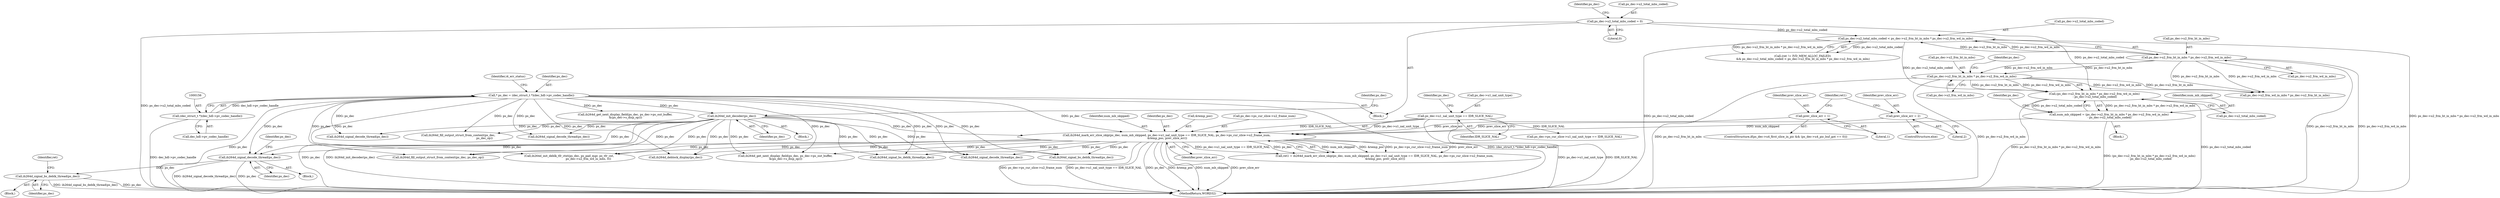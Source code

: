 digraph "0_Android_e629194c62a9a129ce378e08cb1059a8a53f1795@API" {
"1001553" [label="(Call,ih264d_signal_decode_thread(ps_dec))"];
"1000896" [label="(Call,ih264d_init_decoder(ps_dec))"];
"1000153" [label="(Call,* ps_dec = (dec_struct_t *)(dec_hdl->pv_codec_handle))"];
"1000155" [label="(Call,(dec_struct_t *)(dec_hdl->pv_codec_handle))"];
"1001509" [label="(Call,ih264d_mark_err_slice_skip(ps_dec, num_mb_skipped, ps_dec->u1_nal_unit_type == IDR_SLICE_NAL, ps_dec->ps_cur_slice->u2_frame_num,\n &temp_poc, prev_slice_err))"];
"1001477" [label="(Call,num_mb_skipped = (ps_dec->u2_frm_ht_in_mbs * ps_dec->u2_frm_wd_in_mbs)\n - ps_dec->u2_total_mbs_coded)"];
"1001479" [label="(Call,(ps_dec->u2_frm_ht_in_mbs * ps_dec->u2_frm_wd_in_mbs)\n - ps_dec->u2_total_mbs_coded)"];
"1001480" [label="(Call,ps_dec->u2_frm_ht_in_mbs * ps_dec->u2_frm_wd_in_mbs)"];
"1001465" [label="(Call,ps_dec->u2_frm_ht_in_mbs * ps_dec->u2_frm_wd_in_mbs)"];
"1001461" [label="(Call,ps_dec->u2_total_mbs_coded < ps_dec->u2_frm_ht_in_mbs * ps_dec->u2_frm_wd_in_mbs)"];
"1000908" [label="(Call,ps_dec->u2_total_mbs_coded = 0)"];
"1001512" [label="(Call,ps_dec->u1_nal_unit_type == IDR_SLICE_NAL)"];
"1001504" [label="(Call,prev_slice_err = 2)"];
"1001500" [label="(Call,prev_slice_err = 1)"];
"1001562" [label="(Call,ih264d_signal_bs_deblk_thread(ps_dec))"];
"1000900" [label="(Identifier,ps_dec)"];
"1001480" [label="(Call,ps_dec->u2_frm_ht_in_mbs * ps_dec->u2_frm_wd_in_mbs)"];
"1001519" [label="(Identifier,ps_dec)"];
"1000155" [label="(Call,(dec_struct_t *)(dec_hdl->pv_codec_handle))"];
"1001508" [label="(Identifier,ret1)"];
"1001676" [label="(Call,ih264d_signal_decode_thread(ps_dec))"];
"1001493" [label="(Identifier,ps_dec)"];
"1001962" [label="(Call,ih264d_signal_bs_deblk_thread(ps_dec))"];
"1001552" [label="(Block,)"];
"1001642" [label="(Call,ih264d_init_deblk_tfr_ctxt(ps_dec, ps_pad_mgr, ps_tfr_cxt,\n                                           ps_dec->u2_frm_wd_in_mbs, 0))"];
"1001840" [label="(Call,ih264d_deblock_display(ps_dec))"];
"1001469" [label="(Call,ps_dec->u2_frm_wd_in_mbs)"];
"1002004" [label="(Call,ih264d_fill_output_struct_from_context(ps_dec, ps_dec_op))"];
"1001524" [label="(Identifier,prev_slice_err)"];
"1001511" [label="(Identifier,num_mb_skipped)"];
"1001478" [label="(Identifier,num_mb_skipped)"];
"1001461" [label="(Call,ps_dec->u2_total_mbs_coded < ps_dec->u2_frm_ht_in_mbs * ps_dec->u2_frm_wd_in_mbs)"];
"1001477" [label="(Call,num_mb_skipped = (ps_dec->u2_frm_ht_in_mbs * ps_dec->u2_frm_wd_in_mbs)\n - ps_dec->u2_total_mbs_coded)"];
"1000912" [label="(Literal,0)"];
"1001561" [label="(Block,)"];
"1001179" [label="(Call,ih264d_signal_decode_thread(ps_dec))"];
"1001510" [label="(Identifier,ps_dec)"];
"1001509" [label="(Call,ih264d_mark_err_slice_skip(ps_dec, num_mb_skipped, ps_dec->u1_nal_unit_type == IDR_SLICE_NAL, ps_dec->ps_cur_slice->u2_frame_num,\n &temp_poc, prev_slice_err))"];
"1000157" [label="(Call,dec_hdl->pv_codec_handle)"];
"1001503" [label="(ControlStructure,else)"];
"1001554" [label="(Identifier,ps_dec)"];
"1001384" [label="(Call,ih264d_signal_decode_thread(ps_dec))"];
"1001505" [label="(Identifier,prev_slice_err)"];
"1001502" [label="(Literal,1)"];
"1001465" [label="(Call,ps_dec->u2_frm_ht_in_mbs * ps_dec->u2_frm_wd_in_mbs)"];
"1001462" [label="(Call,ps_dec->u2_total_mbs_coded)"];
"1001501" [label="(Identifier,prev_slice_err)"];
"1001563" [label="(Identifier,ps_dec)"];
"1002124" [label="(MethodReturn,WORD32)"];
"1000151" [label="(Block,)"];
"1001466" [label="(Call,ps_dec->u2_frm_ht_in_mbs)"];
"1000162" [label="(Identifier,i4_err_status)"];
"1001522" [label="(Call,&temp_poc)"];
"1001479" [label="(Call,(ps_dec->u2_frm_ht_in_mbs * ps_dec->u2_frm_wd_in_mbs)\n - ps_dec->u2_total_mbs_coded)"];
"1001488" [label="(Identifier,ps_dec)"];
"1001490" [label="(ControlStructure,if(ps_dec->u4_first_slice_in_pic && (ps_dec->u4_pic_buf_got == 0)))"];
"1001558" [label="(Identifier,ps_dec)"];
"1001553" [label="(Call,ih264d_signal_decode_thread(ps_dec))"];
"1000897" [label="(Identifier,ps_dec)"];
"1001516" [label="(Identifier,IDR_SLICE_NAL)"];
"1001481" [label="(Call,ps_dec->u2_frm_ht_in_mbs)"];
"1001243" [label="(Call,ih264d_fill_output_struct_from_context(ps_dec,\n                                                           ps_dec_op))"];
"1000153" [label="(Call,* ps_dec = (dec_struct_t *)(dec_hdl->pv_codec_handle))"];
"1001506" [label="(Literal,2)"];
"1001976" [label="(Call,ih264d_get_next_display_field(ps_dec, ps_dec->ps_out_buffer,\n &(ps_dec->s_disp_op)))"];
"1000908" [label="(Call,ps_dec->u2_total_mbs_coded = 0)"];
"1000915" [label="(Identifier,ps_dec)"];
"1001513" [label="(Call,ps_dec->u1_nal_unit_type)"];
"1000896" [label="(Call,ih264d_init_decoder(ps_dec))"];
"1001784" [label="(Call,ih264d_signal_bs_deblk_thread(ps_dec))"];
"1001512" [label="(Call,ps_dec->u1_nal_unit_type == IDR_SLICE_NAL)"];
"1001457" [label="(Call,(ret != IVD_MEM_ALLOC_FAILED)\n && ps_dec->u2_total_mbs_coded < ps_dec->u2_frm_ht_in_mbs * ps_dec->u2_frm_wd_in_mbs)"];
"1001868" [label="(Call,ps_dec->ps_cur_slice->u1_nal_unit_type == IDR_SLICE_NAL)"];
"1001562" [label="(Call,ih264d_signal_bs_deblk_thread(ps_dec))"];
"1000713" [label="(Call,ih264d_get_next_display_field(ps_dec, ps_dec->ps_out_buffer,\n &(ps_dec->s_disp_op)))"];
"1001500" [label="(Call,prev_slice_err = 1)"];
"1001627" [label="(Call,ps_dec->u2_frm_wd_in_mbs * ps_dec->u2_frm_ht_in_mbs)"];
"1000909" [label="(Call,ps_dec->u2_total_mbs_coded)"];
"1001517" [label="(Call,ps_dec->ps_cur_slice->u2_frame_num)"];
"1001504" [label="(Call,prev_slice_err = 2)"];
"1001484" [label="(Call,ps_dec->u2_frm_wd_in_mbs)"];
"1001566" [label="(Identifier,ret)"];
"1000895" [label="(Block,)"];
"1001507" [label="(Call,ret1 = ih264d_mark_err_slice_skip(ps_dec, num_mb_skipped, ps_dec->u1_nal_unit_type == IDR_SLICE_NAL, ps_dec->ps_cur_slice->u2_frame_num,\n &temp_poc, prev_slice_err))"];
"1000154" [label="(Identifier,ps_dec)"];
"1001487" [label="(Call,ps_dec->u2_total_mbs_coded)"];
"1001472" [label="(Block,)"];
"1001553" -> "1001552"  [label="AST: "];
"1001553" -> "1001554"  [label="CFG: "];
"1001554" -> "1001553"  [label="AST: "];
"1001558" -> "1001553"  [label="CFG: "];
"1001553" -> "1002124"  [label="DDG: ps_dec"];
"1001553" -> "1002124"  [label="DDG: ih264d_signal_decode_thread(ps_dec)"];
"1000896" -> "1001553"  [label="DDG: ps_dec"];
"1001509" -> "1001553"  [label="DDG: ps_dec"];
"1000153" -> "1001553"  [label="DDG: ps_dec"];
"1001553" -> "1001562"  [label="DDG: ps_dec"];
"1000896" -> "1000895"  [label="AST: "];
"1000896" -> "1000897"  [label="CFG: "];
"1000897" -> "1000896"  [label="AST: "];
"1000900" -> "1000896"  [label="CFG: "];
"1000896" -> "1002124"  [label="DDG: ps_dec"];
"1000896" -> "1002124"  [label="DDG: ih264d_init_decoder(ps_dec)"];
"1000153" -> "1000896"  [label="DDG: ps_dec"];
"1000896" -> "1001179"  [label="DDG: ps_dec"];
"1000896" -> "1001243"  [label="DDG: ps_dec"];
"1000896" -> "1001384"  [label="DDG: ps_dec"];
"1000896" -> "1001509"  [label="DDG: ps_dec"];
"1000896" -> "1001642"  [label="DDG: ps_dec"];
"1000896" -> "1001676"  [label="DDG: ps_dec"];
"1000896" -> "1001784"  [label="DDG: ps_dec"];
"1000896" -> "1001840"  [label="DDG: ps_dec"];
"1000896" -> "1001962"  [label="DDG: ps_dec"];
"1000896" -> "1001976"  [label="DDG: ps_dec"];
"1000896" -> "1002004"  [label="DDG: ps_dec"];
"1000153" -> "1000151"  [label="AST: "];
"1000153" -> "1000155"  [label="CFG: "];
"1000154" -> "1000153"  [label="AST: "];
"1000155" -> "1000153"  [label="AST: "];
"1000162" -> "1000153"  [label="CFG: "];
"1000153" -> "1002124"  [label="DDG: (dec_struct_t *)(dec_hdl->pv_codec_handle)"];
"1000153" -> "1002124"  [label="DDG: ps_dec"];
"1000155" -> "1000153"  [label="DDG: dec_hdl->pv_codec_handle"];
"1000153" -> "1000713"  [label="DDG: ps_dec"];
"1000153" -> "1001179"  [label="DDG: ps_dec"];
"1000153" -> "1001243"  [label="DDG: ps_dec"];
"1000153" -> "1001384"  [label="DDG: ps_dec"];
"1000153" -> "1001509"  [label="DDG: ps_dec"];
"1000153" -> "1001642"  [label="DDG: ps_dec"];
"1000153" -> "1001676"  [label="DDG: ps_dec"];
"1000153" -> "1001784"  [label="DDG: ps_dec"];
"1000153" -> "1001840"  [label="DDG: ps_dec"];
"1000153" -> "1001962"  [label="DDG: ps_dec"];
"1000153" -> "1001976"  [label="DDG: ps_dec"];
"1000153" -> "1002004"  [label="DDG: ps_dec"];
"1000155" -> "1000157"  [label="CFG: "];
"1000156" -> "1000155"  [label="AST: "];
"1000157" -> "1000155"  [label="AST: "];
"1000155" -> "1002124"  [label="DDG: dec_hdl->pv_codec_handle"];
"1001509" -> "1001507"  [label="AST: "];
"1001509" -> "1001524"  [label="CFG: "];
"1001510" -> "1001509"  [label="AST: "];
"1001511" -> "1001509"  [label="AST: "];
"1001512" -> "1001509"  [label="AST: "];
"1001517" -> "1001509"  [label="AST: "];
"1001522" -> "1001509"  [label="AST: "];
"1001524" -> "1001509"  [label="AST: "];
"1001507" -> "1001509"  [label="CFG: "];
"1001509" -> "1002124"  [label="DDG: ps_dec->ps_cur_slice->u2_frame_num"];
"1001509" -> "1002124"  [label="DDG: ps_dec->u1_nal_unit_type == IDR_SLICE_NAL"];
"1001509" -> "1002124"  [label="DDG: ps_dec"];
"1001509" -> "1002124"  [label="DDG: &temp_poc"];
"1001509" -> "1002124"  [label="DDG: num_mb_skipped"];
"1001509" -> "1002124"  [label="DDG: prev_slice_err"];
"1001509" -> "1001507"  [label="DDG: num_mb_skipped"];
"1001509" -> "1001507"  [label="DDG: &temp_poc"];
"1001509" -> "1001507"  [label="DDG: ps_dec->ps_cur_slice->u2_frame_num"];
"1001509" -> "1001507"  [label="DDG: prev_slice_err"];
"1001509" -> "1001507"  [label="DDG: ps_dec->u1_nal_unit_type == IDR_SLICE_NAL"];
"1001509" -> "1001507"  [label="DDG: ps_dec"];
"1001477" -> "1001509"  [label="DDG: num_mb_skipped"];
"1001512" -> "1001509"  [label="DDG: ps_dec->u1_nal_unit_type"];
"1001512" -> "1001509"  [label="DDG: IDR_SLICE_NAL"];
"1001504" -> "1001509"  [label="DDG: prev_slice_err"];
"1001500" -> "1001509"  [label="DDG: prev_slice_err"];
"1001509" -> "1001642"  [label="DDG: ps_dec"];
"1001509" -> "1001676"  [label="DDG: ps_dec"];
"1001509" -> "1001784"  [label="DDG: ps_dec"];
"1001509" -> "1001840"  [label="DDG: ps_dec"];
"1001509" -> "1001962"  [label="DDG: ps_dec"];
"1001509" -> "1001976"  [label="DDG: ps_dec"];
"1001509" -> "1002004"  [label="DDG: ps_dec"];
"1001477" -> "1001472"  [label="AST: "];
"1001477" -> "1001479"  [label="CFG: "];
"1001478" -> "1001477"  [label="AST: "];
"1001479" -> "1001477"  [label="AST: "];
"1001493" -> "1001477"  [label="CFG: "];
"1001477" -> "1002124"  [label="DDG: (ps_dec->u2_frm_ht_in_mbs * ps_dec->u2_frm_wd_in_mbs)\n - ps_dec->u2_total_mbs_coded"];
"1001479" -> "1001477"  [label="DDG: ps_dec->u2_frm_ht_in_mbs * ps_dec->u2_frm_wd_in_mbs"];
"1001479" -> "1001477"  [label="DDG: ps_dec->u2_total_mbs_coded"];
"1001479" -> "1001487"  [label="CFG: "];
"1001480" -> "1001479"  [label="AST: "];
"1001487" -> "1001479"  [label="AST: "];
"1001479" -> "1002124"  [label="DDG: ps_dec->u2_total_mbs_coded"];
"1001479" -> "1002124"  [label="DDG: ps_dec->u2_frm_ht_in_mbs * ps_dec->u2_frm_wd_in_mbs"];
"1001480" -> "1001479"  [label="DDG: ps_dec->u2_frm_ht_in_mbs"];
"1001480" -> "1001479"  [label="DDG: ps_dec->u2_frm_wd_in_mbs"];
"1001461" -> "1001479"  [label="DDG: ps_dec->u2_total_mbs_coded"];
"1000908" -> "1001479"  [label="DDG: ps_dec->u2_total_mbs_coded"];
"1001480" -> "1001484"  [label="CFG: "];
"1001481" -> "1001480"  [label="AST: "];
"1001484" -> "1001480"  [label="AST: "];
"1001488" -> "1001480"  [label="CFG: "];
"1001480" -> "1002124"  [label="DDG: ps_dec->u2_frm_ht_in_mbs"];
"1001480" -> "1002124"  [label="DDG: ps_dec->u2_frm_wd_in_mbs"];
"1001465" -> "1001480"  [label="DDG: ps_dec->u2_frm_ht_in_mbs"];
"1001465" -> "1001480"  [label="DDG: ps_dec->u2_frm_wd_in_mbs"];
"1001480" -> "1001627"  [label="DDG: ps_dec->u2_frm_wd_in_mbs"];
"1001480" -> "1001627"  [label="DDG: ps_dec->u2_frm_ht_in_mbs"];
"1001465" -> "1001461"  [label="AST: "];
"1001465" -> "1001469"  [label="CFG: "];
"1001466" -> "1001465"  [label="AST: "];
"1001469" -> "1001465"  [label="AST: "];
"1001461" -> "1001465"  [label="CFG: "];
"1001465" -> "1002124"  [label="DDG: ps_dec->u2_frm_ht_in_mbs"];
"1001465" -> "1002124"  [label="DDG: ps_dec->u2_frm_wd_in_mbs"];
"1001465" -> "1001461"  [label="DDG: ps_dec->u2_frm_ht_in_mbs"];
"1001465" -> "1001461"  [label="DDG: ps_dec->u2_frm_wd_in_mbs"];
"1001465" -> "1001627"  [label="DDG: ps_dec->u2_frm_wd_in_mbs"];
"1001465" -> "1001627"  [label="DDG: ps_dec->u2_frm_ht_in_mbs"];
"1001461" -> "1001457"  [label="AST: "];
"1001462" -> "1001461"  [label="AST: "];
"1001457" -> "1001461"  [label="CFG: "];
"1001461" -> "1002124"  [label="DDG: ps_dec->u2_total_mbs_coded"];
"1001461" -> "1002124"  [label="DDG: ps_dec->u2_frm_ht_in_mbs * ps_dec->u2_frm_wd_in_mbs"];
"1001461" -> "1001457"  [label="DDG: ps_dec->u2_total_mbs_coded"];
"1001461" -> "1001457"  [label="DDG: ps_dec->u2_frm_ht_in_mbs * ps_dec->u2_frm_wd_in_mbs"];
"1000908" -> "1001461"  [label="DDG: ps_dec->u2_total_mbs_coded"];
"1000908" -> "1000151"  [label="AST: "];
"1000908" -> "1000912"  [label="CFG: "];
"1000909" -> "1000908"  [label="AST: "];
"1000912" -> "1000908"  [label="AST: "];
"1000915" -> "1000908"  [label="CFG: "];
"1000908" -> "1002124"  [label="DDG: ps_dec->u2_total_mbs_coded"];
"1001512" -> "1001516"  [label="CFG: "];
"1001513" -> "1001512"  [label="AST: "];
"1001516" -> "1001512"  [label="AST: "];
"1001519" -> "1001512"  [label="CFG: "];
"1001512" -> "1002124"  [label="DDG: ps_dec->u1_nal_unit_type"];
"1001512" -> "1002124"  [label="DDG: IDR_SLICE_NAL"];
"1001512" -> "1001868"  [label="DDG: IDR_SLICE_NAL"];
"1001504" -> "1001503"  [label="AST: "];
"1001504" -> "1001506"  [label="CFG: "];
"1001505" -> "1001504"  [label="AST: "];
"1001506" -> "1001504"  [label="AST: "];
"1001508" -> "1001504"  [label="CFG: "];
"1001500" -> "1001490"  [label="AST: "];
"1001500" -> "1001502"  [label="CFG: "];
"1001501" -> "1001500"  [label="AST: "];
"1001502" -> "1001500"  [label="AST: "];
"1001508" -> "1001500"  [label="CFG: "];
"1001562" -> "1001561"  [label="AST: "];
"1001562" -> "1001563"  [label="CFG: "];
"1001563" -> "1001562"  [label="AST: "];
"1001566" -> "1001562"  [label="CFG: "];
"1001562" -> "1002124"  [label="DDG: ps_dec"];
"1001562" -> "1002124"  [label="DDG: ih264d_signal_bs_deblk_thread(ps_dec)"];
}
